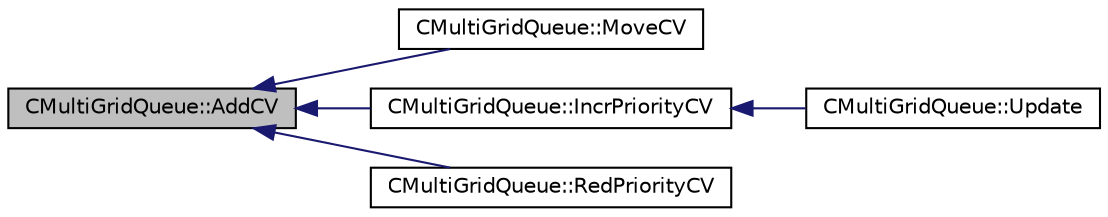 digraph "CMultiGridQueue::AddCV"
{
  edge [fontname="Helvetica",fontsize="10",labelfontname="Helvetica",labelfontsize="10"];
  node [fontname="Helvetica",fontsize="10",shape=record];
  rankdir="LR";
  Node7 [label="CMultiGridQueue::AddCV",height=0.2,width=0.4,color="black", fillcolor="grey75", style="filled", fontcolor="black"];
  Node7 -> Node8 [dir="back",color="midnightblue",fontsize="10",style="solid",fontname="Helvetica"];
  Node8 [label="CMultiGridQueue::MoveCV",height=0.2,width=0.4,color="black", fillcolor="white", style="filled",URL="$class_c_multi_grid_queue.html#a73d36e52d6837cc7b57e42746340cc47",tooltip="Change a CV from a list to a different list. "];
  Node7 -> Node9 [dir="back",color="midnightblue",fontsize="10",style="solid",fontname="Helvetica"];
  Node9 [label="CMultiGridQueue::IncrPriorityCV",height=0.2,width=0.4,color="black", fillcolor="white", style="filled",URL="$class_c_multi_grid_queue.html#ab0d5fdd640dcf60a90b1295cf0c0c0fb",tooltip="Increase the priority of the CV. "];
  Node9 -> Node10 [dir="back",color="midnightblue",fontsize="10",style="solid",fontname="Helvetica"];
  Node10 [label="CMultiGridQueue::Update",height=0.2,width=0.4,color="black", fillcolor="white", style="filled",URL="$class_c_multi_grid_queue.html#acd3761592466374bde6ad7bc3576bfb5",tooltip="Update the queue with the new control volume (remove the CV and increase the priority of the neighbor..."];
  Node7 -> Node11 [dir="back",color="midnightblue",fontsize="10",style="solid",fontname="Helvetica"];
  Node11 [label="CMultiGridQueue::RedPriorityCV",height=0.2,width=0.4,color="black", fillcolor="white", style="filled",URL="$class_c_multi_grid_queue.html#a853f0da5503dfd8c4512d16f07988792",tooltip="Increase the priority of the CV. "];
}
